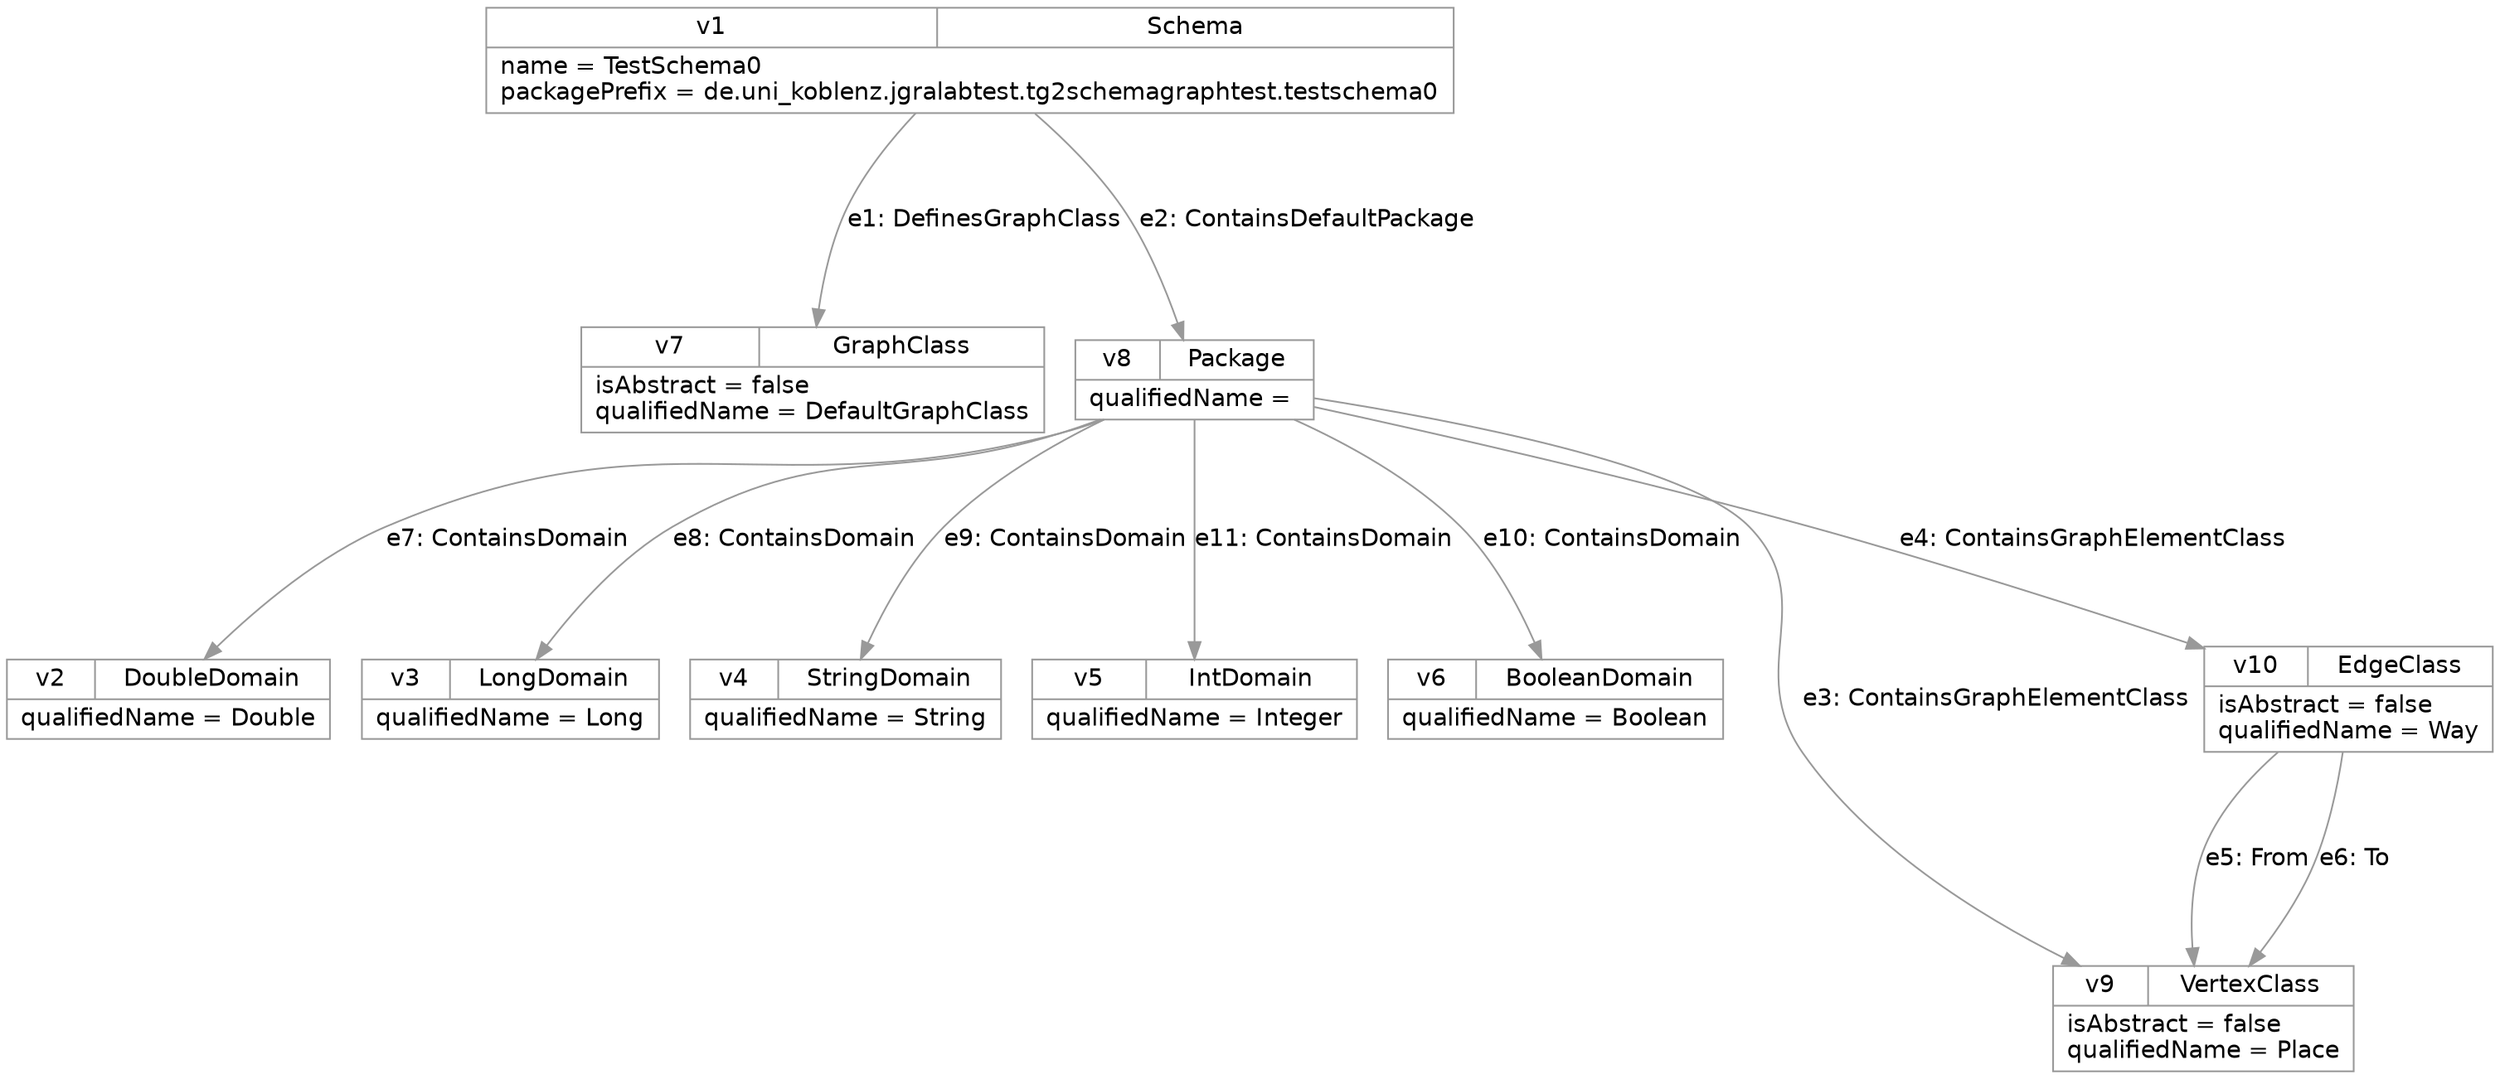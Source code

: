 digraph "de.uni_koblenz.jgralabtest.tg2schemagraphtest.testschema0.TestSchema0"
{
ranksep="1.5";
nodesep="0.25";
node [shape="record" fontname="Helvetica" fontsize="14" color="#999999"];
edge [fontname="Helvetica" fontsize="14" labelfontname="Helvetica" labelfontsize="14" color="#999999"];
v1 [label="{{v1|Schema}|name = TestSchema0\lpackagePrefix = de.uni_koblenz.jgralabtest.tg2schemagraphtest.testschema0\l}"];
v2 [label="{{v2|DoubleDomain}|qualifiedName = Double\l}"];
v3 [label="{{v3|LongDomain}|qualifiedName = Long\l}"];
v4 [label="{{v4|StringDomain}|qualifiedName = String\l}"];
v5 [label="{{v5|IntDomain}|qualifiedName = Integer\l}"];
v6 [label="{{v6|BooleanDomain}|qualifiedName = Boolean\l}"];
v7 [label="{{v7|GraphClass}|isAbstract = false\lqualifiedName = DefaultGraphClass\l}"];
v8 [label="{{v8|Package}|qualifiedName = \l}"];
v9 [label="{{v9|VertexClass}|isAbstract = false\lqualifiedName = Place\l}"];
v10 [label="{{v10|EdgeClass}|isAbstract = false\lqualifiedName = Way\l}"];
v1 -> v7 [label="e1: DefinesGraphClass"];
v1 -> v8 [label="e2: ContainsDefaultPackage"];
v8 -> v9 [label="e3: ContainsGraphElementClass"];
v8 -> v10 [label="e4: ContainsGraphElementClass"];
v10 -> v9 [label="e5: From"];
v10 -> v9 [label="e6: To"];
v8 -> v2 [label="e7: ContainsDomain"];
v8 -> v3 [label="e8: ContainsDomain"];
v8 -> v4 [label="e9: ContainsDomain"];
v8 -> v6 [label="e10: ContainsDomain"];
v8 -> v5 [label="e11: ContainsDomain"];
}
